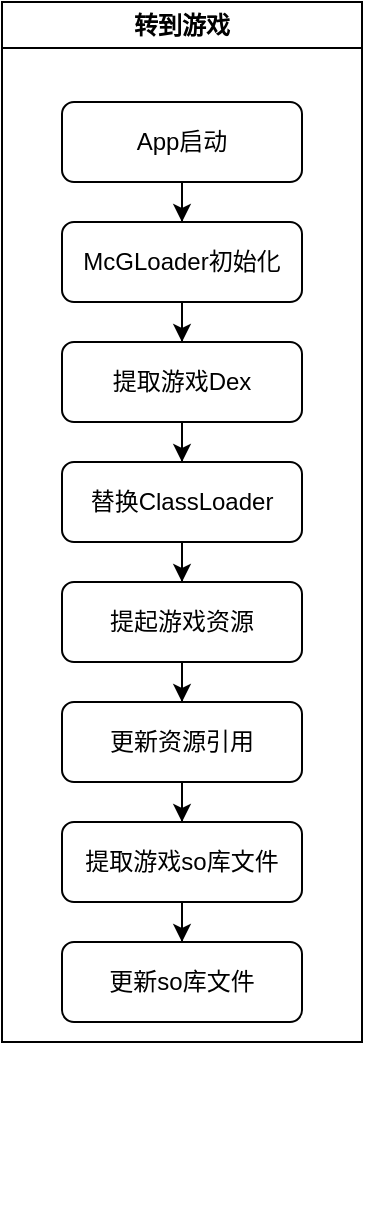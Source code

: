 <mxfile version="26.0.11">
  <diagram name="第 1 页" id="7sApqYQnZAsfcyaySL2o">
    <mxGraphModel dx="1242" dy="785" grid="1" gridSize="10" guides="1" tooltips="1" connect="1" arrows="1" fold="1" page="1" pageScale="1" pageWidth="827" pageHeight="1169" math="0" shadow="0">
      <root>
        <mxCell id="0" />
        <mxCell id="1" parent="0" />
        <mxCell id="Ntoe-yldmmv3wdoFCn8Z-14" value="" style="group" vertex="1" connectable="0" parent="1">
          <mxGeometry x="180" y="100" width="190" height="610" as="geometry" />
        </mxCell>
        <mxCell id="Ntoe-yldmmv3wdoFCn8Z-15" value="转到游戏" style="swimlane;whiteSpace=wrap;html=1;" vertex="1" parent="Ntoe-yldmmv3wdoFCn8Z-14">
          <mxGeometry width="180" height="520" as="geometry" />
        </mxCell>
        <mxCell id="Ntoe-yldmmv3wdoFCn8Z-16" style="edgeStyle=orthogonalEdgeStyle;rounded=0;orthogonalLoop=1;jettySize=auto;html=1;" edge="1" parent="Ntoe-yldmmv3wdoFCn8Z-15" source="Ntoe-yldmmv3wdoFCn8Z-17" target="Ntoe-yldmmv3wdoFCn8Z-19">
          <mxGeometry relative="1" as="geometry" />
        </mxCell>
        <mxCell id="Ntoe-yldmmv3wdoFCn8Z-17" value="更新资源引用" style="rounded=1;whiteSpace=wrap;html=1;" vertex="1" parent="Ntoe-yldmmv3wdoFCn8Z-15">
          <mxGeometry x="30" y="350" width="120" height="40" as="geometry" />
        </mxCell>
        <mxCell id="Ntoe-yldmmv3wdoFCn8Z-18" style="edgeStyle=orthogonalEdgeStyle;rounded=0;orthogonalLoop=1;jettySize=auto;html=1;" edge="1" parent="Ntoe-yldmmv3wdoFCn8Z-15" source="Ntoe-yldmmv3wdoFCn8Z-19" target="Ntoe-yldmmv3wdoFCn8Z-20">
          <mxGeometry relative="1" as="geometry" />
        </mxCell>
        <mxCell id="Ntoe-yldmmv3wdoFCn8Z-19" value="提取游戏so库文件" style="rounded=1;whiteSpace=wrap;html=1;" vertex="1" parent="Ntoe-yldmmv3wdoFCn8Z-15">
          <mxGeometry x="30" y="410" width="120" height="40" as="geometry" />
        </mxCell>
        <mxCell id="Ntoe-yldmmv3wdoFCn8Z-20" value="更新so库文件" style="rounded=1;whiteSpace=wrap;html=1;" vertex="1" parent="Ntoe-yldmmv3wdoFCn8Z-15">
          <mxGeometry x="30" y="470" width="120" height="40" as="geometry" />
        </mxCell>
        <mxCell id="Ntoe-yldmmv3wdoFCn8Z-30" value="替换ClassLoader" style="rounded=1;whiteSpace=wrap;html=1;" vertex="1" parent="Ntoe-yldmmv3wdoFCn8Z-15">
          <mxGeometry x="30" y="230" width="120" height="40" as="geometry" />
        </mxCell>
        <mxCell id="Ntoe-yldmmv3wdoFCn8Z-32" value="提起游戏资源" style="rounded=1;whiteSpace=wrap;html=1;" vertex="1" parent="Ntoe-yldmmv3wdoFCn8Z-15">
          <mxGeometry x="30" y="290" width="120" height="40" as="geometry" />
        </mxCell>
        <mxCell id="Ntoe-yldmmv3wdoFCn8Z-29" style="edgeStyle=orthogonalEdgeStyle;rounded=0;orthogonalLoop=1;jettySize=auto;html=1;" edge="1" parent="Ntoe-yldmmv3wdoFCn8Z-15" source="Ntoe-yldmmv3wdoFCn8Z-30" target="Ntoe-yldmmv3wdoFCn8Z-32">
          <mxGeometry relative="1" as="geometry" />
        </mxCell>
        <mxCell id="Ntoe-yldmmv3wdoFCn8Z-31" style="edgeStyle=orthogonalEdgeStyle;rounded=0;orthogonalLoop=1;jettySize=auto;html=1;" edge="1" parent="Ntoe-yldmmv3wdoFCn8Z-15" source="Ntoe-yldmmv3wdoFCn8Z-32" target="Ntoe-yldmmv3wdoFCn8Z-17">
          <mxGeometry relative="1" as="geometry" />
        </mxCell>
        <mxCell id="Ntoe-yldmmv3wdoFCn8Z-21" style="edgeStyle=orthogonalEdgeStyle;rounded=0;orthogonalLoop=1;jettySize=auto;html=1;" edge="1" parent="Ntoe-yldmmv3wdoFCn8Z-14" source="Ntoe-yldmmv3wdoFCn8Z-22" target="Ntoe-yldmmv3wdoFCn8Z-24">
          <mxGeometry relative="1" as="geometry" />
        </mxCell>
        <mxCell id="Ntoe-yldmmv3wdoFCn8Z-22" value="App启动" style="rounded=1;whiteSpace=wrap;html=1;" vertex="1" parent="Ntoe-yldmmv3wdoFCn8Z-14">
          <mxGeometry x="30" y="50" width="120" height="40" as="geometry" />
        </mxCell>
        <mxCell id="Ntoe-yldmmv3wdoFCn8Z-23" style="edgeStyle=orthogonalEdgeStyle;rounded=0;orthogonalLoop=1;jettySize=auto;html=1;" edge="1" parent="Ntoe-yldmmv3wdoFCn8Z-14" source="Ntoe-yldmmv3wdoFCn8Z-24" target="Ntoe-yldmmv3wdoFCn8Z-26">
          <mxGeometry relative="1" as="geometry" />
        </mxCell>
        <mxCell id="Ntoe-yldmmv3wdoFCn8Z-24" value="McGLoader初始化" style="rounded=1;whiteSpace=wrap;html=1;" vertex="1" parent="Ntoe-yldmmv3wdoFCn8Z-14">
          <mxGeometry x="30" y="110" width="120" height="40" as="geometry" />
        </mxCell>
        <mxCell id="Ntoe-yldmmv3wdoFCn8Z-34" style="edgeStyle=orthogonalEdgeStyle;rounded=0;orthogonalLoop=1;jettySize=auto;html=1;" edge="1" parent="Ntoe-yldmmv3wdoFCn8Z-14" source="Ntoe-yldmmv3wdoFCn8Z-26" target="Ntoe-yldmmv3wdoFCn8Z-30">
          <mxGeometry relative="1" as="geometry" />
        </mxCell>
        <mxCell id="Ntoe-yldmmv3wdoFCn8Z-26" value="提取游戏Dex" style="rounded=1;whiteSpace=wrap;html=1;" vertex="1" parent="Ntoe-yldmmv3wdoFCn8Z-14">
          <mxGeometry x="30" y="170" width="120" height="40" as="geometry" />
        </mxCell>
      </root>
    </mxGraphModel>
  </diagram>
</mxfile>
